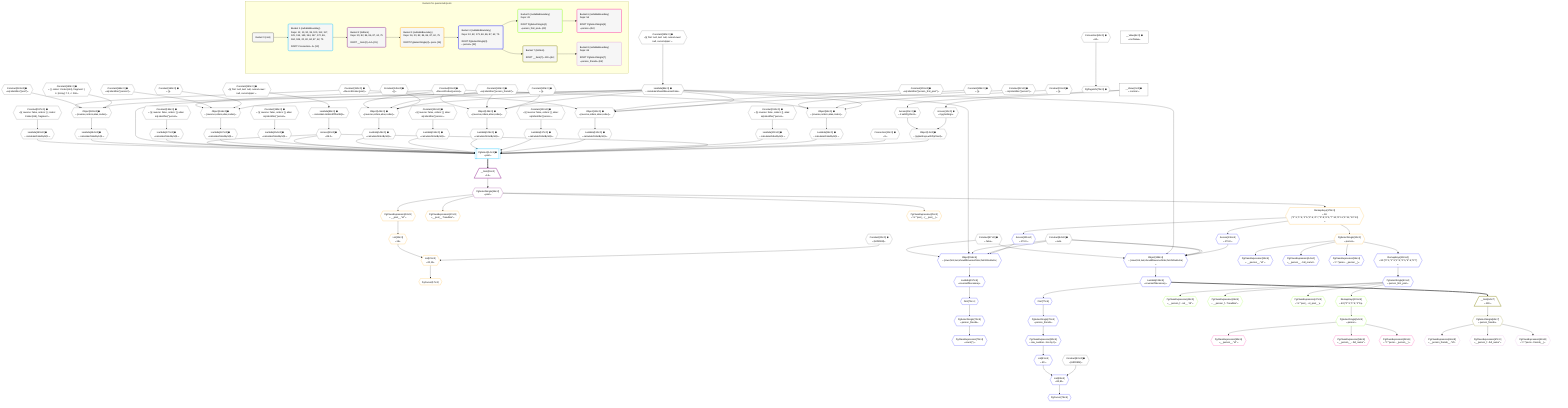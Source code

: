 %%{init: {'themeVariables': { 'fontSize': '12px'}}}%%
graph TD
    classDef path fill:#eee,stroke:#000,color:#000
    classDef plan fill:#fff,stroke-width:1px,color:#000
    classDef itemplan fill:#fff,stroke-width:2px,color:#000
    classDef unbatchedplan fill:#dff,stroke-width:1px,color:#000
    classDef sideeffectplan fill:#fcc,stroke-width:2px,color:#000
    classDef bucket fill:#f6f6f6,color:#000,stroke-width:2px,text-align:left


    %% plan dependencies
    Object94{{"Object[94∈0] ➊<br />ᐸ{reverse,orders,alias,codec}ᐳ"}}:::plan
    Lambda86{{"Lambda[86∈0] ➊<br />ᐸcalculateShouldReverseOrderᐳ"}}:::plan
    Constant91{{"Constant[91∈0] ➊<br />ᐸ[]ᐳ"}}:::plan
    Constant92{{"Constant[92∈0] ➊<br />ᐸsql.identifier(”person”)ᐳ"}}:::plan
    Constant93{{"Constant[93∈0] ➊<br />ᐸRecordCodec(person)ᐳ"}}:::plan
    Lambda86 & Constant91 & Constant92 & Constant93 --> Object94
    Object111{{"Object[111∈0] ➊<br />ᐸ{reverse,orders,alias,codec}ᐳ"}}:::plan
    Constant108{{"Constant[108∈0] ➊<br />ᐸ[]ᐳ"}}:::plan
    Constant109{{"Constant[109∈0] ➊<br />ᐸsql.identifier(”person_first_post”)ᐳ"}}:::plan
    Constant110{{"Constant[110∈0] ➊<br />ᐸRecordCodec(post)ᐳ"}}:::plan
    Lambda86 & Constant108 & Constant109 & Constant110 --> Object111
    Object128{{"Object[128∈0] ➊<br />ᐸ{reverse,orders,alias,codec}ᐳ"}}:::plan
    Constant125{{"Constant[125∈0] ➊<br />ᐸ[]ᐳ"}}:::plan
    Constant126{{"Constant[126∈0] ➊<br />ᐸsql.identifier(”person_friends”)ᐳ"}}:::plan
    Lambda86 & Constant125 & Constant126 & Constant93 --> Object128
    Object148{{"Object[148∈0] ➊<br />ᐸ{reverse,orders,alias,codec}ᐳ"}}:::plan
    Constant145{{"Constant[145∈0] ➊<br />ᐸ[]ᐳ"}}:::plan
    Lambda86 & Constant145 & Constant126 & Constant93 --> Object148
    Object166{{"Object[166∈0] ➊<br />ᐸ{reverse,orders,alias,codec}ᐳ"}}:::plan
    Constant163{{"Constant[163∈0] ➊<br />ᐸ[]ᐳ"}}:::plan
    Constant164{{"Constant[164∈0] ➊<br />ᐸsql.identifier(”person”)ᐳ"}}:::plan
    Lambda86 & Constant163 & Constant164 & Constant93 --> Object166
    Object183{{"Object[183∈0] ➊<br />ᐸ{reverse,orders,alias,codec}ᐳ"}}:::plan
    Constant180{{"Constant[180∈0] ➊<br />ᐸ[ { codec: Codec(int4), fragment: { n: [Array], f: 0, c: 266ᐳ"}}:::plan
    Constant181{{"Constant[181∈0] ➊<br />ᐸsql.identifier(”post”)ᐳ"}}:::plan
    Lambda86 & Constant180 & Constant181 & Constant110 --> Object183
    Object12{{"Object[12∈0] ➊<br />ᐸ{pgSettings,withPgClient}ᐳ"}}:::plan
    Access10{{"Access[10∈0] ➊<br />ᐸ2.pgSettingsᐳ"}}:::plan
    Access11{{"Access[11∈0] ➊<br />ᐸ2.withPgClientᐳ"}}:::plan
    Access10 & Access11 --> Object12
    __Value2["__Value[2∈0] ➊<br />ᐸcontextᐳ"]:::plan
    __Value2 --> Access10
    __Value2 --> Access11
    PgPageInfo75{{"PgPageInfo[75∈0] ➊"}}:::plan
    Connection62{{"Connection[62∈0] ➊<br />ᐸ60ᐳ"}}:::plan
    Connection62 --> PgPageInfo75
    Constant190{{"Constant[190∈0] ➊<br />ᐸ§{ first: null, last: null, cursorLower: null, cursorUpper: ᐳ"}}:::plan
    Constant190 --> Lambda86
    Lambda89{{"Lambda[89∈0] ➊<br />ᐸcalculateLimitAndOffsetSQLᐳ"}}:::plan
    Constant191{{"Constant[191∈0] ➊<br />ᐸ§{ first: null, last: null, cursorLower: null, cursorUpper: ᐳ"}}:::plan
    Constant191 --> Lambda89
    Access90{{"Access[90∈0] ➊<br />ᐸ89.0ᐳ"}}:::plan
    Lambda89 --> Access90
    Lambda95{{"Lambda[95∈0] ➊<br />ᐸcalculateOrderBySQLᐳ"}}:::plan
    Object94 --> Lambda95
    Lambda100{{"Lambda[100∈0] ➊<br />ᐸcalculateOrderBySQLᐳ"}}:::plan
    Constant192{{"Constant[192∈0] ➊<br />ᐸ§{ reverse: false, orders: [], alias: sql.identifier(”personᐳ"}}:::plan
    Constant192 --> Lambda100
    Lambda112{{"Lambda[112∈0] ➊<br />ᐸcalculateOrderBySQLᐳ"}}:::plan
    Object111 --> Lambda112
    Lambda117{{"Lambda[117∈0] ➊<br />ᐸcalculateOrderBySQLᐳ"}}:::plan
    Constant193{{"Constant[193∈0] ➊<br />ᐸ§{ reverse: false, orders: [], alias: sql.identifier(”personᐳ"}}:::plan
    Constant193 --> Lambda117
    Lambda129{{"Lambda[129∈0] ➊<br />ᐸcalculateOrderBySQLᐳ"}}:::plan
    Object128 --> Lambda129
    Lambda134{{"Lambda[134∈0] ➊<br />ᐸcalculateOrderBySQLᐳ"}}:::plan
    Constant194{{"Constant[194∈0] ➊<br />ᐸ§{ reverse: false, orders: [], alias: sql.identifier(”personᐳ"}}:::plan
    Constant194 --> Lambda134
    Lambda149{{"Lambda[149∈0] ➊<br />ᐸcalculateOrderBySQLᐳ"}}:::plan
    Object148 --> Lambda149
    Lambda154{{"Lambda[154∈0] ➊<br />ᐸcalculateOrderBySQLᐳ"}}:::plan
    Constant195{{"Constant[195∈0] ➊<br />ᐸ§{ reverse: false, orders: [], alias: sql.identifier(”personᐳ"}}:::plan
    Constant195 --> Lambda154
    Lambda167{{"Lambda[167∈0] ➊<br />ᐸcalculateOrderBySQLᐳ"}}:::plan
    Object166 --> Lambda167
    Lambda172{{"Lambda[172∈0] ➊<br />ᐸcalculateOrderBySQLᐳ"}}:::plan
    Constant196{{"Constant[196∈0] ➊<br />ᐸ§{ reverse: false, orders: [], alias: sql.identifier(”personᐳ"}}:::plan
    Constant196 --> Lambda172
    Lambda184{{"Lambda[184∈0] ➊<br />ᐸcalculateOrderBySQLᐳ"}}:::plan
    Object183 --> Lambda184
    Lambda189{{"Lambda[189∈0] ➊<br />ᐸcalculateOrderBySQLᐳ"}}:::plan
    Constant197{{"Constant[197∈0] ➊<br />ᐸ§{ reverse: false, orders: [ { codec: Codec(int4), fragment:ᐳ"}}:::plan
    Constant197 --> Lambda189
    __Value4["__Value[4∈0] ➊<br />ᐸrootValueᐳ"]:::plan
    Connection13{{"Connection[13∈0] ➊<br />ᐸ9ᐳ"}}:::plan
    Constant20{{"Constant[20∈0] ➊<br />ᐸ[HIDDEN]ᐳ"}}:::plan
    Constant82{{"Constant[82∈0] ➊<br />ᐸ[HIDDEN]ᐳ"}}:::plan
    Constant84{{"Constant[84∈0] ➊<br />ᐸnullᐳ"}}:::plan
    Constant87{{"Constant[87∈0] ➊<br />ᐸfalseᐳ"}}:::plan
    PgSelect14[["PgSelect[14∈1] ➊<br />ᐸpostᐳ"]]:::plan
    Object12 & Connection13 & Access90 & Lambda95 & Lambda100 & Lambda112 & Lambda117 & Lambda129 & Lambda134 & Lambda149 & Lambda154 & Access90 & Lambda167 & Lambda172 & Lambda86 & Access90 & Lambda184 & Lambda189 --> PgSelect14
    __Item15[/"__Item[15∈2]<br />ᐸ14ᐳ"\]:::itemplan
    PgSelect14 ==> __Item15
    PgSelectSingle16{{"PgSelectSingle[16∈2]<br />ᐸpostᐳ"}}:::plan
    __Item15 --> PgSelectSingle16
    List21{{"List[21∈3]<br />ᐸ20,19ᐳ"}}:::plan
    List19{{"List[19∈3]<br />ᐸ18ᐳ"}}:::plan
    Constant20 & List19 --> List21
    PgCursor17{{"PgCursor[17∈3]"}}:::plan
    List21 --> PgCursor17
    PgClassExpression18{{"PgClassExpression[18∈3]<br />ᐸ__post__.”id”ᐳ"}}:::plan
    PgSelectSingle16 --> PgClassExpression18
    PgClassExpression18 --> List19
    PgClassExpression23{{"PgClassExpression[23∈3]<br />ᐸ__post__.”headline”ᐳ"}}:::plan
    PgSelectSingle16 --> PgClassExpression23
    PgClassExpression25{{"PgClassExpression[25∈3]<br />ᐸ”a”.”post_...(__post__)ᐳ"}}:::plan
    PgSelectSingle16 --> PgClassExpression25
    PgSelectSingle32{{"PgSelectSingle[32∈3]<br />ᐸpersonᐳ"}}:::plan
    RemapKeys173{{"RemapKeys[173∈3]<br />ᐸ16:{”0”:3,”1”:4,”2”:5,”3”:6,”4”:7,”5”:8,”6”:9,”7”:10,”8”:11,”9”:12,”10”:13}ᐳ"}}:::plan
    RemapKeys173 --> PgSelectSingle32
    PgSelectSingle16 --> RemapKeys173
    Object138{{"Object[138∈4]<br />ᐸ{rows,first,last,shouldReverseOrder,fetchOneExtra}ᐳ"}}:::plan
    Access136{{"Access[136∈4]<br />ᐸ173.8ᐳ"}}:::plan
    Access136 & Constant84 & Constant84 & Lambda86 & Constant87 --> Object138
    Object156{{"Object[156∈4]<br />ᐸ{rows,first,last,shouldReverseOrder,fetchOneExtra}ᐳ"}}:::plan
    Access155{{"Access[155∈4]<br />ᐸ173.9ᐳ"}}:::plan
    Access155 & Constant84 & Constant84 & Lambda86 & Constant87 --> Object156
    List83{{"List[83∈4]<br />ᐸ82,81ᐳ"}}:::plan
    List81{{"List[81∈4]<br />ᐸ80ᐳ"}}:::plan
    Constant82 & List81 --> List83
    PgClassExpression33{{"PgClassExpression[33∈4]<br />ᐸ__person__.”id”ᐳ"}}:::plan
    PgSelectSingle32 --> PgClassExpression33
    PgClassExpression34{{"PgClassExpression[34∈4]<br />ᐸ__person__...full_name”ᐳ"}}:::plan
    PgSelectSingle32 --> PgClassExpression34
    PgClassExpression36{{"PgClassExpression[36∈4]<br />ᐸ”c”.”perso..._person__)ᐳ"}}:::plan
    PgSelectSingle32 --> PgClassExpression36
    PgSelectSingle43{{"PgSelectSingle[43∈4]<br />ᐸperson_first_postᐳ"}}:::plan
    RemapKeys118{{"RemapKeys[118∈4]<br />ᐸ32:{”0”:2,”1”:3,”2”:4,”3”:5,”4”:6,”5”:7}ᐳ"}}:::plan
    RemapKeys118 --> PgSelectSingle43
    First71{{"First[71∈4]"}}:::plan
    Lambda157{{"Lambda[157∈4]<br />ᐸreverseIfNecessaryᐳ"}}:::plan
    Lambda157 --> First71
    PgSelectSingle72{{"PgSelectSingle[72∈4]<br />ᐸperson_friendsᐳ"}}:::plan
    First71 --> PgSelectSingle72
    PgClassExpression73{{"PgClassExpression[73∈4]<br />ᐸcount(*)ᐳ"}}:::plan
    PgSelectSingle72 --> PgClassExpression73
    First77{{"First[77∈4]"}}:::plan
    Lambda139{{"Lambda[139∈4]<br />ᐸreverseIfNecessaryᐳ"}}:::plan
    Lambda139 --> First77
    PgSelectSingle78{{"PgSelectSingle[78∈4]<br />ᐸperson_friendsᐳ"}}:::plan
    First77 --> PgSelectSingle78
    PgCursor79{{"PgCursor[79∈4]"}}:::plan
    List83 --> PgCursor79
    PgClassExpression80{{"PgClassExpression[80∈4]<br />ᐸrow_number...tion by 1)ᐳ"}}:::plan
    PgSelectSingle78 --> PgClassExpression80
    PgClassExpression80 --> List81
    PgSelectSingle32 --> RemapKeys118
    RemapKeys173 --> Access136
    Object138 --> Lambda139
    RemapKeys173 --> Access155
    Object156 --> Lambda157
    PgClassExpression44{{"PgClassExpression[44∈5]<br />ᐸ__person_f...ost__.”id”ᐳ"}}:::plan
    PgSelectSingle43 --> PgClassExpression44
    PgClassExpression45{{"PgClassExpression[45∈5]<br />ᐸ__person_f...”headline”ᐳ"}}:::plan
    PgSelectSingle43 --> PgClassExpression45
    PgClassExpression47{{"PgClassExpression[47∈5]<br />ᐸ”a”.”post_...st_post__)ᐳ"}}:::plan
    PgSelectSingle43 --> PgClassExpression47
    PgSelectSingle54{{"PgSelectSingle[54∈5]<br />ᐸpersonᐳ"}}:::plan
    RemapKeys101{{"RemapKeys[101∈5]<br />ᐸ43:{”0”:3,”1”:4,”2”:5}ᐳ"}}:::plan
    RemapKeys101 --> PgSelectSingle54
    PgSelectSingle43 --> RemapKeys101
    PgClassExpression55{{"PgClassExpression[55∈6]<br />ᐸ__person__.”id”ᐳ"}}:::plan
    PgSelectSingle54 --> PgClassExpression55
    PgClassExpression56{{"PgClassExpression[56∈6]<br />ᐸ__person__...full_name”ᐳ"}}:::plan
    PgSelectSingle54 --> PgClassExpression56
    PgClassExpression58{{"PgClassExpression[58∈6]<br />ᐸ”c”.”perso..._person__)ᐳ"}}:::plan
    PgSelectSingle54 --> PgClassExpression58
    __Item64[/"__Item[64∈7]<br />ᐸ139ᐳ"\]:::itemplan
    Lambda139 ==> __Item64
    PgSelectSingle65{{"PgSelectSingle[65∈7]<br />ᐸperson_friendsᐳ"}}:::plan
    __Item64 --> PgSelectSingle65
    PgClassExpression66{{"PgClassExpression[66∈8]<br />ᐸ__person_friends__.”id”ᐳ"}}:::plan
    PgSelectSingle65 --> PgClassExpression66
    PgClassExpression67{{"PgClassExpression[67∈8]<br />ᐸ__person_f...full_name”ᐳ"}}:::plan
    PgSelectSingle65 --> PgClassExpression67
    PgClassExpression69{{"PgClassExpression[69∈8]<br />ᐸ”c”.”perso...friends__)ᐳ"}}:::plan
    PgSelectSingle65 --> PgClassExpression69

    %% define steps

    subgraph "Buckets for queries/v4/posts"
    Bucket0("Bucket 0 (root)"):::bucket
    classDef bucket0 stroke:#696969
    class Bucket0,__Value2,__Value4,Access10,Access11,Object12,Connection13,Constant20,Connection62,PgPageInfo75,Constant82,Constant84,Lambda86,Constant87,Lambda89,Access90,Constant91,Constant92,Constant93,Object94,Lambda95,Lambda100,Constant108,Constant109,Constant110,Object111,Lambda112,Lambda117,Constant125,Constant126,Object128,Lambda129,Lambda134,Constant145,Object148,Lambda149,Lambda154,Constant163,Constant164,Object166,Lambda167,Lambda172,Constant180,Constant181,Object183,Lambda184,Lambda189,Constant190,Constant191,Constant192,Constant193,Constant194,Constant195,Constant196,Constant197 bucket0
    Bucket1("Bucket 1 (nullableBoundary)<br />Deps: 12, 13, 90, 95, 100, 112, 117, 129, 134, 149, 154, 167, 172, 86, 184, 189, 20, 82, 84, 87, 62, 75<br /><br />ROOT Connectionᐸ9ᐳ[13]"):::bucket
    classDef bucket1 stroke:#00bfff
    class Bucket1,PgSelect14 bucket1
    Bucket2("Bucket 2 (listItem)<br />Deps: 20, 82, 84, 86, 87, 62, 75<br /><br />ROOT __Item{2}ᐸ14ᐳ[15]"):::bucket
    classDef bucket2 stroke:#7f007f
    class Bucket2,__Item15,PgSelectSingle16 bucket2
    Bucket3("Bucket 3 (nullableBoundary)<br />Deps: 16, 20, 82, 84, 86, 87, 62, 75<br /><br />ROOT PgSelectSingle{2}ᐸpostᐳ[16]"):::bucket
    classDef bucket3 stroke:#ffa500
    class Bucket3,PgCursor17,PgClassExpression18,List19,List21,PgClassExpression23,PgClassExpression25,PgSelectSingle32,RemapKeys173 bucket3
    Bucket4("Bucket 4 (nullableBoundary)<br />Deps: 32, 82, 173, 84, 86, 87, 62, 75<br /><br />ROOT PgSelectSingle{3}ᐸpersonᐳ[32]"):::bucket
    classDef bucket4 stroke:#0000ff
    class Bucket4,PgClassExpression33,PgClassExpression34,PgClassExpression36,PgSelectSingle43,First71,PgSelectSingle72,PgClassExpression73,First77,PgSelectSingle78,PgCursor79,PgClassExpression80,List81,List83,RemapKeys118,Access136,Object138,Lambda139,Access155,Object156,Lambda157 bucket4
    Bucket5("Bucket 5 (nullableBoundary)<br />Deps: 43<br /><br />ROOT PgSelectSingle{4}ᐸperson_first_postᐳ[43]"):::bucket
    classDef bucket5 stroke:#7fff00
    class Bucket5,PgClassExpression44,PgClassExpression45,PgClassExpression47,PgSelectSingle54,RemapKeys101 bucket5
    Bucket6("Bucket 6 (nullableBoundary)<br />Deps: 54<br /><br />ROOT PgSelectSingle{5}ᐸpersonᐳ[54]"):::bucket
    classDef bucket6 stroke:#ff1493
    class Bucket6,PgClassExpression55,PgClassExpression56,PgClassExpression58 bucket6
    Bucket7("Bucket 7 (listItem)<br /><br />ROOT __Item{7}ᐸ139ᐳ[64]"):::bucket
    classDef bucket7 stroke:#808000
    class Bucket7,__Item64,PgSelectSingle65 bucket7
    Bucket8("Bucket 8 (nullableBoundary)<br />Deps: 65<br /><br />ROOT PgSelectSingle{7}ᐸperson_friendsᐳ[65]"):::bucket
    classDef bucket8 stroke:#dda0dd
    class Bucket8,PgClassExpression66,PgClassExpression67,PgClassExpression69 bucket8
    Bucket0 --> Bucket1
    Bucket1 --> Bucket2
    Bucket2 --> Bucket3
    Bucket3 --> Bucket4
    Bucket4 --> Bucket5 & Bucket7
    Bucket5 --> Bucket6
    Bucket7 --> Bucket8
    end